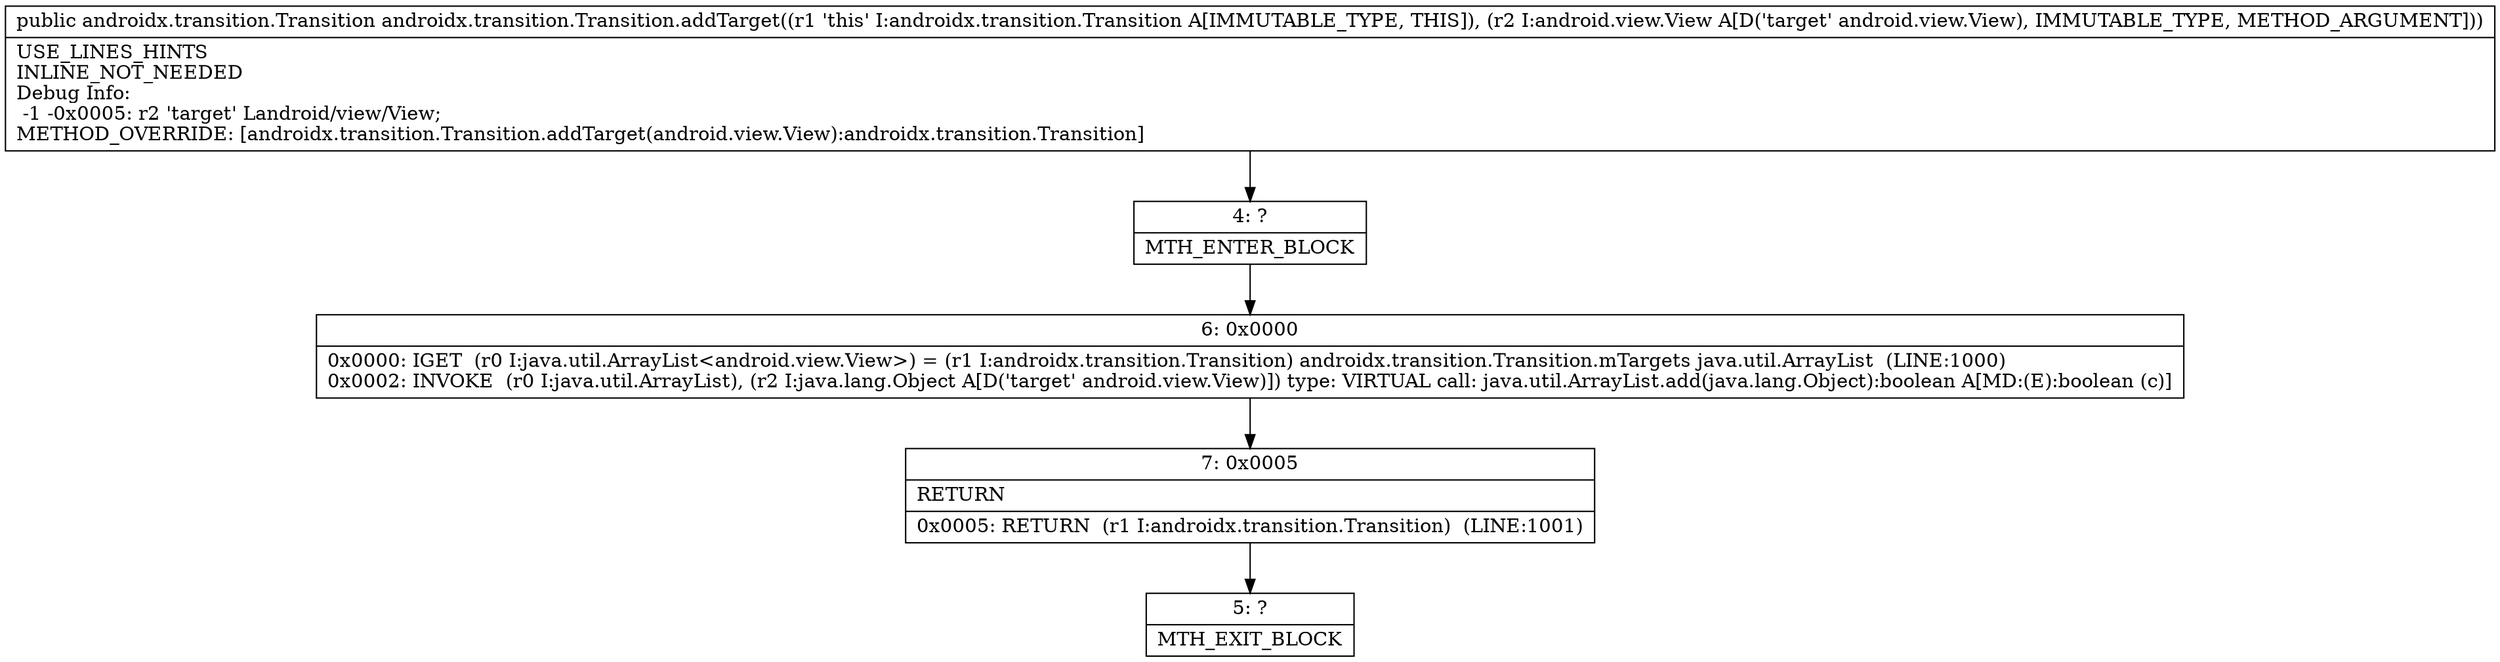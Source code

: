 digraph "CFG forandroidx.transition.Transition.addTarget(Landroid\/view\/View;)Landroidx\/transition\/Transition;" {
Node_4 [shape=record,label="{4\:\ ?|MTH_ENTER_BLOCK\l}"];
Node_6 [shape=record,label="{6\:\ 0x0000|0x0000: IGET  (r0 I:java.util.ArrayList\<android.view.View\>) = (r1 I:androidx.transition.Transition) androidx.transition.Transition.mTargets java.util.ArrayList  (LINE:1000)\l0x0002: INVOKE  (r0 I:java.util.ArrayList), (r2 I:java.lang.Object A[D('target' android.view.View)]) type: VIRTUAL call: java.util.ArrayList.add(java.lang.Object):boolean A[MD:(E):boolean (c)]\l}"];
Node_7 [shape=record,label="{7\:\ 0x0005|RETURN\l|0x0005: RETURN  (r1 I:androidx.transition.Transition)  (LINE:1001)\l}"];
Node_5 [shape=record,label="{5\:\ ?|MTH_EXIT_BLOCK\l}"];
MethodNode[shape=record,label="{public androidx.transition.Transition androidx.transition.Transition.addTarget((r1 'this' I:androidx.transition.Transition A[IMMUTABLE_TYPE, THIS]), (r2 I:android.view.View A[D('target' android.view.View), IMMUTABLE_TYPE, METHOD_ARGUMENT]))  | USE_LINES_HINTS\lINLINE_NOT_NEEDED\lDebug Info:\l  \-1 \-0x0005: r2 'target' Landroid\/view\/View;\lMETHOD_OVERRIDE: [androidx.transition.Transition.addTarget(android.view.View):androidx.transition.Transition]\l}"];
MethodNode -> Node_4;Node_4 -> Node_6;
Node_6 -> Node_7;
Node_7 -> Node_5;
}


